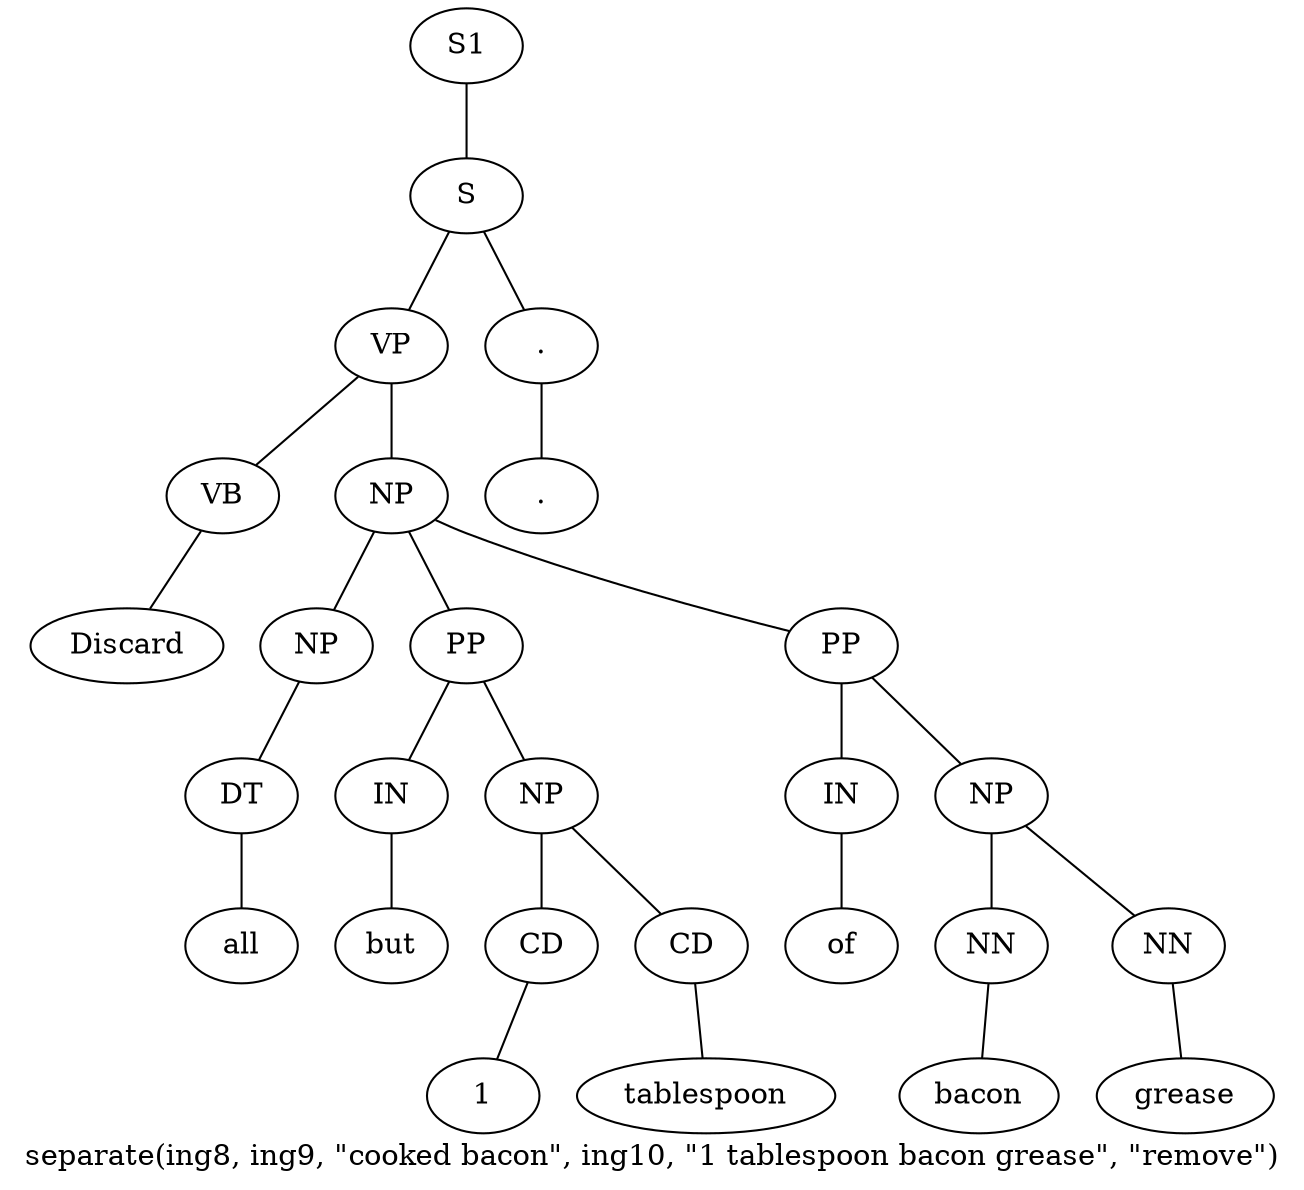 graph SyntaxGraph {
	label = "separate(ing8, ing9, \"cooked bacon\", ing10, \"1 tablespoon bacon grease\", \"remove\")";
	Node0 [label="S1"];
	Node1 [label="S"];
	Node2 [label="VP"];
	Node3 [label="VB"];
	Node4 [label="Discard"];
	Node5 [label="NP"];
	Node6 [label="NP"];
	Node7 [label="DT"];
	Node8 [label="all"];
	Node9 [label="PP"];
	Node10 [label="IN"];
	Node11 [label="but"];
	Node12 [label="NP"];
	Node13 [label="CD"];
	Node14 [label="1"];
	Node15 [label="CD"];
	Node16 [label="tablespoon"];
	Node17 [label="PP"];
	Node18 [label="IN"];
	Node19 [label="of"];
	Node20 [label="NP"];
	Node21 [label="NN"];
	Node22 [label="bacon"];
	Node23 [label="NN"];
	Node24 [label="grease"];
	Node25 [label="."];
	Node26 [label="."];

	Node0 -- Node1;
	Node1 -- Node2;
	Node1 -- Node25;
	Node2 -- Node3;
	Node2 -- Node5;
	Node3 -- Node4;
	Node5 -- Node6;
	Node5 -- Node9;
	Node5 -- Node17;
	Node6 -- Node7;
	Node7 -- Node8;
	Node9 -- Node10;
	Node9 -- Node12;
	Node10 -- Node11;
	Node12 -- Node13;
	Node12 -- Node15;
	Node13 -- Node14;
	Node15 -- Node16;
	Node17 -- Node18;
	Node17 -- Node20;
	Node18 -- Node19;
	Node20 -- Node21;
	Node20 -- Node23;
	Node21 -- Node22;
	Node23 -- Node24;
	Node25 -- Node26;
}